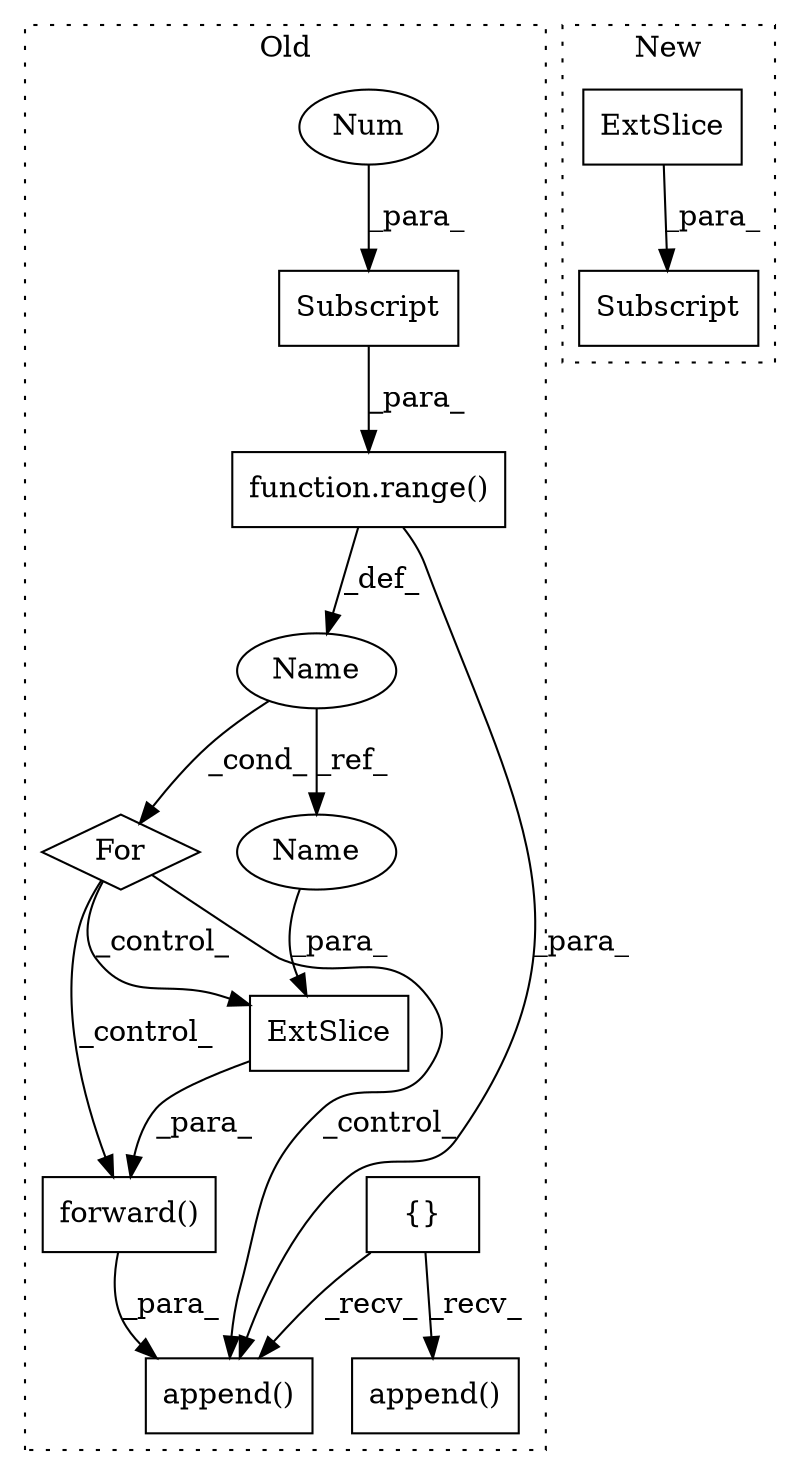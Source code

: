 digraph G {
subgraph cluster0 {
1 [label="forward()" a="75" s="19736,19775" l="16,1" shape="box"];
4 [label="ExtSlice" a="85" s="19753" l="12" shape="box"];
5 [label="function.range()" a="75" s="19683,19710" l="6,1" shape="box"];
6 [label="For" a="107" s="19674,19711" l="4,10" shape="diamond"];
7 [label="Name" a="87" s="19678" l="1" shape="ellipse"];
8 [label="Subscript" a="63" s="19689,0" l="21,0" shape="box"];
9 [label="append()" a="75" s="19721,19779" l="15,1" shape="box"];
10 [label="{}" a="59" s="19460,19460" l="2,1" shape="box"];
11 [label="append()" a="75" s="19578,19620" l="15,1" shape="box"];
12 [label="Num" a="76" s="19708" l="1" shape="ellipse"];
13 [label="Name" a="87" s="19772" l="1" shape="ellipse"];
label = "Old";
style="dotted";
}
subgraph cluster1 {
2 [label="ExtSlice" a="85" s="3967" l="6" shape="box"];
3 [label="Subscript" a="63" s="3967,0" l="17,0" shape="box"];
label = "New";
style="dotted";
}
1 -> 9 [label="_para_"];
2 -> 3 [label="_para_"];
4 -> 1 [label="_para_"];
5 -> 7 [label="_def_"];
5 -> 9 [label="_para_"];
6 -> 4 [label="_control_"];
6 -> 1 [label="_control_"];
6 -> 9 [label="_control_"];
7 -> 6 [label="_cond_"];
7 -> 13 [label="_ref_"];
8 -> 5 [label="_para_"];
10 -> 11 [label="_recv_"];
10 -> 9 [label="_recv_"];
12 -> 8 [label="_para_"];
13 -> 4 [label="_para_"];
}